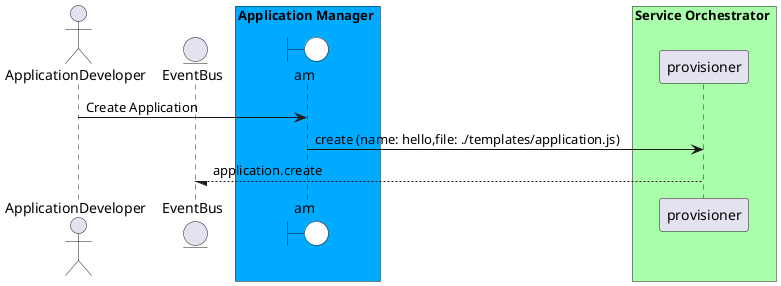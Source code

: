 @startuml

actor "ApplicationDeveloper"


entity EventBus

box Application Manager #00aaff
    boundary am #white
end box


box Service Orchestrator #aaffaa
            participant provisioner
    end box


"ApplicationDeveloper" -> am: Create Application

    am -> "provisioner": create (name: hello,file: ./templates/application.js)

    "provisioner" --/ EventBus: application.create



@enduml

